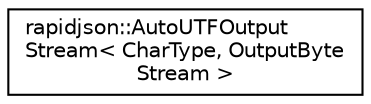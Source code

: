 digraph "Graphical Class Hierarchy"
{
 // INTERACTIVE_SVG=YES
 // LATEX_PDF_SIZE
  edge [fontname="Helvetica",fontsize="10",labelfontname="Helvetica",labelfontsize="10"];
  node [fontname="Helvetica",fontsize="10",shape=record];
  rankdir="LR";
  Node0 [label="rapidjson::AutoUTFOutput\lStream\< CharType, OutputByte\lStream \>",height=0.2,width=0.4,color="black", fillcolor="white", style="filled",URL="$classrapidjson_1_1_auto_u_t_f_output_stream.html",tooltip="Output stream wrapper with dynamically bound encoding and automatic encoding detection."];
}
